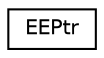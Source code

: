 digraph "Grafische Darstellung der Klassenhierarchie"
{
  edge [fontname="Helvetica",fontsize="10",labelfontname="Helvetica",labelfontsize="10"];
  node [fontname="Helvetica",fontsize="10",shape=record];
  rankdir="LR";
  Node0 [label="EEPtr",height=0.2,width=0.4,color="black", fillcolor="white", style="filled",URL="$structEEPtr.html"];
}
